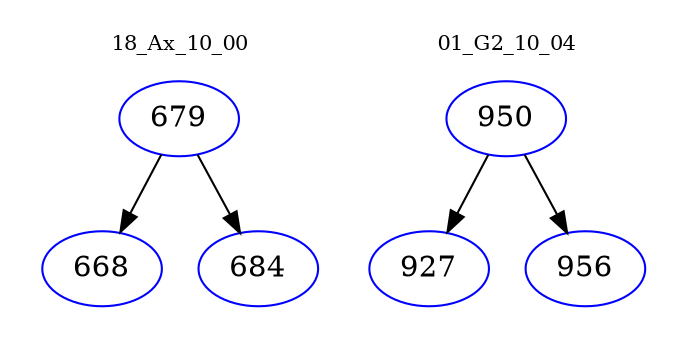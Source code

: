 digraph{
subgraph cluster_0 {
color = white
label = "18_Ax_10_00";
fontsize=10;
T0_679 [label="679", color="blue"]
T0_679 -> T0_668 [color="black"]
T0_668 [label="668", color="blue"]
T0_679 -> T0_684 [color="black"]
T0_684 [label="684", color="blue"]
}
subgraph cluster_1 {
color = white
label = "01_G2_10_04";
fontsize=10;
T1_950 [label="950", color="blue"]
T1_950 -> T1_927 [color="black"]
T1_927 [label="927", color="blue"]
T1_950 -> T1_956 [color="black"]
T1_956 [label="956", color="blue"]
}
}
